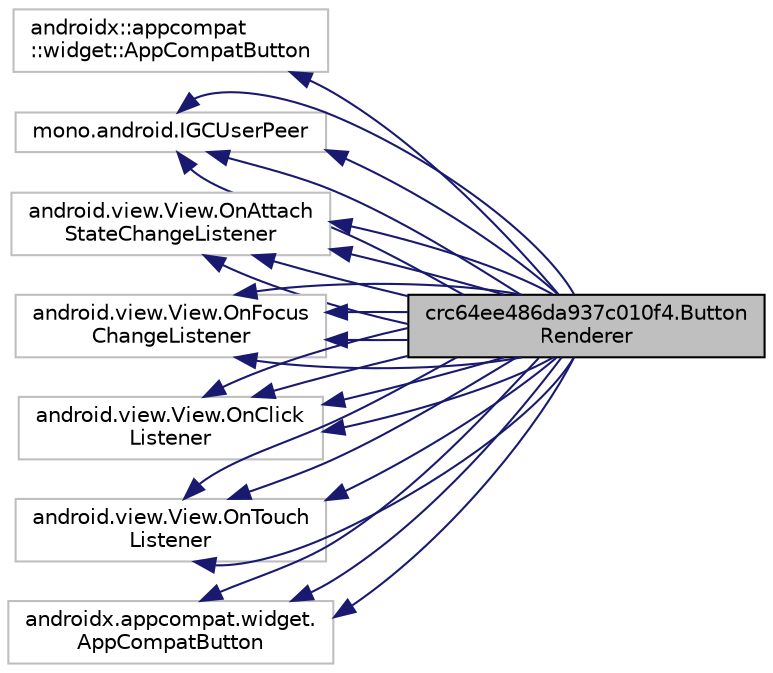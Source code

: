 digraph "crc64ee486da937c010f4.ButtonRenderer"
{
 // LATEX_PDF_SIZE
  edge [fontname="Helvetica",fontsize="10",labelfontname="Helvetica",labelfontsize="10"];
  node [fontname="Helvetica",fontsize="10",shape=record];
  rankdir="LR";
  Node1 [label="crc64ee486da937c010f4.Button\lRenderer",height=0.2,width=0.4,color="black", fillcolor="grey75", style="filled", fontcolor="black",tooltip=" "];
  Node2 -> Node1 [dir="back",color="midnightblue",fontsize="10",style="solid"];
  Node2 [label="androidx::appcompat\l::widget::AppCompatButton",height=0.2,width=0.4,color="grey75", fillcolor="white", style="filled",tooltip=" "];
  Node3 -> Node1 [dir="back",color="midnightblue",fontsize="10",style="solid"];
  Node3 [label="mono.android.IGCUserPeer",height=0.2,width=0.4,color="grey75", fillcolor="white", style="filled",tooltip=" "];
  Node4 -> Node1 [dir="back",color="midnightblue",fontsize="10",style="solid"];
  Node4 [label="android.view.View.OnAttach\lStateChangeListener",height=0.2,width=0.4,color="grey75", fillcolor="white", style="filled",tooltip=" "];
  Node5 -> Node1 [dir="back",color="midnightblue",fontsize="10",style="solid"];
  Node5 [label="android.view.View.OnFocus\lChangeListener",height=0.2,width=0.4,color="grey75", fillcolor="white", style="filled",tooltip=" "];
  Node6 -> Node1 [dir="back",color="midnightblue",fontsize="10",style="solid"];
  Node6 [label="android.view.View.OnClick\lListener",height=0.2,width=0.4,color="grey75", fillcolor="white", style="filled",tooltip=" "];
  Node7 -> Node1 [dir="back",color="midnightblue",fontsize="10",style="solid"];
  Node7 [label="android.view.View.OnTouch\lListener",height=0.2,width=0.4,color="grey75", fillcolor="white", style="filled",tooltip=" "];
  Node8 -> Node1 [dir="back",color="midnightblue",fontsize="10",style="solid"];
  Node8 [label="androidx.appcompat.widget.\lAppCompatButton",height=0.2,width=0.4,color="grey75", fillcolor="white", style="filled",tooltip=" "];
  Node3 -> Node1 [dir="back",color="midnightblue",fontsize="10",style="solid"];
  Node4 -> Node1 [dir="back",color="midnightblue",fontsize="10",style="solid"];
  Node5 -> Node1 [dir="back",color="midnightblue",fontsize="10",style="solid"];
  Node6 -> Node1 [dir="back",color="midnightblue",fontsize="10",style="solid"];
  Node7 -> Node1 [dir="back",color="midnightblue",fontsize="10",style="solid"];
  Node8 -> Node1 [dir="back",color="midnightblue",fontsize="10",style="solid"];
  Node3 -> Node1 [dir="back",color="midnightblue",fontsize="10",style="solid"];
  Node4 -> Node1 [dir="back",color="midnightblue",fontsize="10",style="solid"];
  Node5 -> Node1 [dir="back",color="midnightblue",fontsize="10",style="solid"];
  Node6 -> Node1 [dir="back",color="midnightblue",fontsize="10",style="solid"];
  Node7 -> Node1 [dir="back",color="midnightblue",fontsize="10",style="solid"];
  Node8 -> Node1 [dir="back",color="midnightblue",fontsize="10",style="solid"];
  Node3 -> Node1 [dir="back",color="midnightblue",fontsize="10",style="solid"];
  Node4 -> Node1 [dir="back",color="midnightblue",fontsize="10",style="solid"];
  Node5 -> Node1 [dir="back",color="midnightblue",fontsize="10",style="solid"];
  Node6 -> Node1 [dir="back",color="midnightblue",fontsize="10",style="solid"];
  Node7 -> Node1 [dir="back",color="midnightblue",fontsize="10",style="solid"];
}
